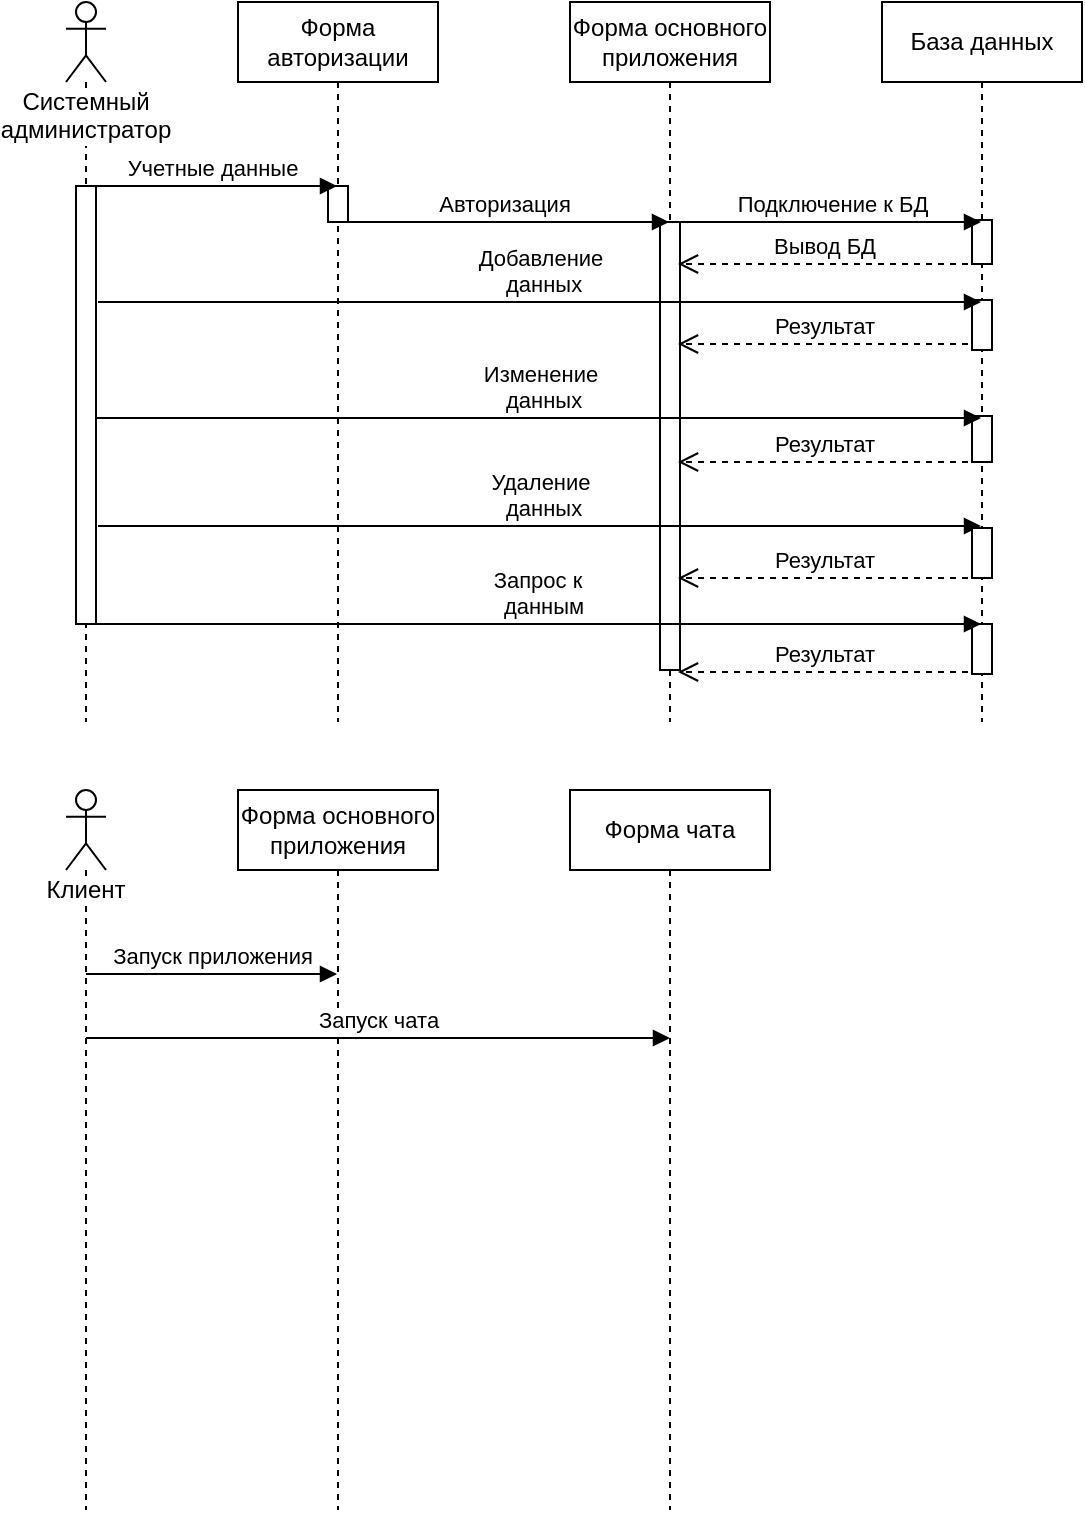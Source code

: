 <mxfile version="13.1.13" type="github">
  <diagram id="RC0_b64wAdmyMu5P7v91" name="Page-1">
    <mxGraphModel dx="1201" dy="550" grid="0" gridSize="10" guides="1" tooltips="1" connect="1" arrows="1" fold="1" page="0" pageScale="1" pageWidth="1100" pageHeight="850" math="0" shadow="0">
      <root>
        <mxCell id="0" />
        <mxCell id="1" parent="0" />
        <mxCell id="YUMvQYo-Xk3cnNHwb1zE-1" value="Системный администратор" style="shape=umlLifeline;participant=umlActor;perimeter=lifelinePerimeter;whiteSpace=wrap;html=1;container=1;collapsible=0;recursiveResize=0;verticalAlign=top;spacingTop=36;labelBackgroundColor=#ffffff;outlineConnect=0;" vertex="1" parent="1">
          <mxGeometry x="-156" y="124" width="20" height="360" as="geometry" />
        </mxCell>
        <mxCell id="YUMvQYo-Xk3cnNHwb1zE-30" value="" style="html=1;points=[];perimeter=orthogonalPerimeter;" vertex="1" parent="YUMvQYo-Xk3cnNHwb1zE-1">
          <mxGeometry x="5" y="92" width="10" height="219" as="geometry" />
        </mxCell>
        <mxCell id="YUMvQYo-Xk3cnNHwb1zE-2" value="Форма авторизации" style="shape=umlLifeline;perimeter=lifelinePerimeter;whiteSpace=wrap;html=1;container=1;collapsible=0;recursiveResize=0;outlineConnect=0;" vertex="1" parent="1">
          <mxGeometry x="-70" y="124" width="100" height="360" as="geometry" />
        </mxCell>
        <mxCell id="YUMvQYo-Xk3cnNHwb1zE-29" value="" style="html=1;points=[];perimeter=orthogonalPerimeter;" vertex="1" parent="YUMvQYo-Xk3cnNHwb1zE-2">
          <mxGeometry x="45" y="92" width="10" height="18" as="geometry" />
        </mxCell>
        <mxCell id="YUMvQYo-Xk3cnNHwb1zE-3" value="База данных" style="shape=umlLifeline;perimeter=lifelinePerimeter;whiteSpace=wrap;html=1;container=1;collapsible=0;recursiveResize=0;outlineConnect=0;" vertex="1" parent="1">
          <mxGeometry x="252" y="124" width="100" height="360" as="geometry" />
        </mxCell>
        <mxCell id="YUMvQYo-Xk3cnNHwb1zE-23" value="" style="html=1;points=[];perimeter=orthogonalPerimeter;" vertex="1" parent="YUMvQYo-Xk3cnNHwb1zE-3">
          <mxGeometry x="45" y="149" width="10" height="25" as="geometry" />
        </mxCell>
        <mxCell id="YUMvQYo-Xk3cnNHwb1zE-24" value="" style="html=1;points=[];perimeter=orthogonalPerimeter;" vertex="1" parent="YUMvQYo-Xk3cnNHwb1zE-3">
          <mxGeometry x="45" y="207" width="10" height="23" as="geometry" />
        </mxCell>
        <mxCell id="YUMvQYo-Xk3cnNHwb1zE-27" value="" style="html=1;points=[];perimeter=orthogonalPerimeter;" vertex="1" parent="YUMvQYo-Xk3cnNHwb1zE-3">
          <mxGeometry x="45" y="311" width="10" height="25" as="geometry" />
        </mxCell>
        <mxCell id="YUMvQYo-Xk3cnNHwb1zE-35" value="" style="html=1;points=[];perimeter=orthogonalPerimeter;" vertex="1" parent="YUMvQYo-Xk3cnNHwb1zE-3">
          <mxGeometry x="45" y="109" width="10" height="22" as="geometry" />
        </mxCell>
        <mxCell id="YUMvQYo-Xk3cnNHwb1zE-5" value="Форма основного приложения" style="shape=umlLifeline;perimeter=lifelinePerimeter;whiteSpace=wrap;html=1;container=1;collapsible=0;recursiveResize=0;outlineConnect=0;" vertex="1" parent="1">
          <mxGeometry x="96" y="124" width="100" height="360" as="geometry" />
        </mxCell>
        <mxCell id="YUMvQYo-Xk3cnNHwb1zE-28" value="" style="html=1;points=[];perimeter=orthogonalPerimeter;" vertex="1" parent="YUMvQYo-Xk3cnNHwb1zE-5">
          <mxGeometry x="45" y="110" width="10" height="224" as="geometry" />
        </mxCell>
        <mxCell id="YUMvQYo-Xk3cnNHwb1zE-36" value="Подключение к БД" style="html=1;verticalAlign=bottom;endArrow=block;" edge="1" parent="YUMvQYo-Xk3cnNHwb1zE-5" target="YUMvQYo-Xk3cnNHwb1zE-3">
          <mxGeometry width="80" relative="1" as="geometry">
            <mxPoint x="55" y="110" as="sourcePoint" />
            <mxPoint x="135" y="110" as="targetPoint" />
          </mxGeometry>
        </mxCell>
        <mxCell id="YUMvQYo-Xk3cnNHwb1zE-4" value="Учетные данные" style="html=1;verticalAlign=bottom;endArrow=block;" edge="1" parent="1" source="YUMvQYo-Xk3cnNHwb1zE-1" target="YUMvQYo-Xk3cnNHwb1zE-2">
          <mxGeometry width="80" relative="1" as="geometry">
            <mxPoint x="-144" y="214" as="sourcePoint" />
            <mxPoint x="-7" y="215" as="targetPoint" />
            <Array as="points">
              <mxPoint x="-84" y="216" />
            </Array>
          </mxGeometry>
        </mxCell>
        <mxCell id="YUMvQYo-Xk3cnNHwb1zE-11" value="Авторизация" style="html=1;verticalAlign=bottom;endArrow=block;" edge="1" parent="1" source="YUMvQYo-Xk3cnNHwb1zE-2" target="YUMvQYo-Xk3cnNHwb1zE-5">
          <mxGeometry width="80" relative="1" as="geometry">
            <mxPoint x="-21" y="241" as="sourcePoint" />
            <mxPoint x="59" y="241" as="targetPoint" />
            <Array as="points">
              <mxPoint x="60" y="234" />
            </Array>
          </mxGeometry>
        </mxCell>
        <mxCell id="YUMvQYo-Xk3cnNHwb1zE-14" value="Добавление&lt;br&gt;&amp;nbsp;данных" style="html=1;verticalAlign=bottom;endArrow=block;exitX=1.1;exitY=0.265;exitDx=0;exitDy=0;exitPerimeter=0;" edge="1" parent="1" source="YUMvQYo-Xk3cnNHwb1zE-30" target="YUMvQYo-Xk3cnNHwb1zE-3">
          <mxGeometry width="80" relative="1" as="geometry">
            <mxPoint x="-129" y="274" as="sourcePoint" />
            <mxPoint x="226" y="265" as="targetPoint" />
            <Array as="points">
              <mxPoint x="223" y="274" />
            </Array>
          </mxGeometry>
        </mxCell>
        <mxCell id="YUMvQYo-Xk3cnNHwb1zE-15" value="Изменение&lt;br&gt;&amp;nbsp;данных" style="html=1;verticalAlign=bottom;endArrow=block;" edge="1" parent="1" target="YUMvQYo-Xk3cnNHwb1zE-3">
          <mxGeometry width="80" relative="1" as="geometry">
            <mxPoint x="-141" y="332" as="sourcePoint" />
            <mxPoint x="306" y="329" as="targetPoint" />
            <Array as="points">
              <mxPoint x="279" y="332" />
            </Array>
          </mxGeometry>
        </mxCell>
        <mxCell id="YUMvQYo-Xk3cnNHwb1zE-17" value="Удаление&lt;br&gt;&amp;nbsp;данных" style="html=1;verticalAlign=bottom;endArrow=block;" edge="1" parent="1" target="YUMvQYo-Xk3cnNHwb1zE-3">
          <mxGeometry width="80" relative="1" as="geometry">
            <mxPoint x="-140" y="386" as="sourcePoint" />
            <mxPoint x="305.5" y="375" as="targetPoint" />
            <Array as="points">
              <mxPoint x="209" y="386" />
            </Array>
          </mxGeometry>
        </mxCell>
        <mxCell id="YUMvQYo-Xk3cnNHwb1zE-18" value="Запрос к&amp;nbsp;&lt;br&gt;&amp;nbsp;данным" style="html=1;verticalAlign=bottom;endArrow=block;" edge="1" parent="1" target="YUMvQYo-Xk3cnNHwb1zE-3">
          <mxGeometry width="80" relative="1" as="geometry">
            <mxPoint x="-141" y="435" as="sourcePoint" />
            <mxPoint x="302.5" y="430" as="targetPoint" />
            <Array as="points">
              <mxPoint x="236" y="435" />
            </Array>
          </mxGeometry>
        </mxCell>
        <mxCell id="YUMvQYo-Xk3cnNHwb1zE-19" value="Результат" style="html=1;verticalAlign=bottom;endArrow=open;dashed=1;endSize=8;" edge="1" parent="1">
          <mxGeometry relative="1" as="geometry">
            <mxPoint x="295" y="295" as="sourcePoint" />
            <mxPoint x="150" y="295" as="targetPoint" />
            <Array as="points" />
          </mxGeometry>
        </mxCell>
        <mxCell id="YUMvQYo-Xk3cnNHwb1zE-25" value="" style="html=1;points=[];perimeter=orthogonalPerimeter;" vertex="1" parent="1">
          <mxGeometry x="297" y="387" width="10" height="25" as="geometry" />
        </mxCell>
        <mxCell id="YUMvQYo-Xk3cnNHwb1zE-31" value="Результат" style="html=1;verticalAlign=bottom;endArrow=open;dashed=1;endSize=8;" edge="1" parent="1">
          <mxGeometry relative="1" as="geometry">
            <mxPoint x="295" y="354" as="sourcePoint" />
            <mxPoint x="150" y="354" as="targetPoint" />
            <Array as="points" />
          </mxGeometry>
        </mxCell>
        <mxCell id="YUMvQYo-Xk3cnNHwb1zE-32" value="Результат" style="html=1;verticalAlign=bottom;endArrow=open;dashed=1;endSize=8;" edge="1" parent="1">
          <mxGeometry relative="1" as="geometry">
            <mxPoint x="295" y="412" as="sourcePoint" />
            <mxPoint x="150" y="412" as="targetPoint" />
            <Array as="points" />
          </mxGeometry>
        </mxCell>
        <mxCell id="YUMvQYo-Xk3cnNHwb1zE-33" value="Результат" style="html=1;verticalAlign=bottom;endArrow=open;dashed=1;endSize=8;" edge="1" parent="1">
          <mxGeometry relative="1" as="geometry">
            <mxPoint x="295" y="459" as="sourcePoint" />
            <mxPoint x="150" y="459" as="targetPoint" />
            <Array as="points" />
          </mxGeometry>
        </mxCell>
        <mxCell id="YUMvQYo-Xk3cnNHwb1zE-38" value="Вывод БД" style="html=1;verticalAlign=bottom;endArrow=open;dashed=1;endSize=8;" edge="1" parent="1">
          <mxGeometry relative="1" as="geometry">
            <mxPoint x="295" y="255" as="sourcePoint" />
            <mxPoint x="150" y="255" as="targetPoint" />
            <Array as="points" />
          </mxGeometry>
        </mxCell>
        <mxCell id="YUMvQYo-Xk3cnNHwb1zE-39" value="Клиент" style="shape=umlLifeline;participant=umlActor;perimeter=lifelinePerimeter;whiteSpace=wrap;html=1;container=1;collapsible=0;recursiveResize=0;verticalAlign=top;spacingTop=36;labelBackgroundColor=#ffffff;outlineConnect=0;" vertex="1" parent="1">
          <mxGeometry x="-156" y="518" width="20" height="360" as="geometry" />
        </mxCell>
        <mxCell id="YUMvQYo-Xk3cnNHwb1zE-41" value="Форма основного приложения" style="shape=umlLifeline;perimeter=lifelinePerimeter;whiteSpace=wrap;html=1;container=1;collapsible=0;recursiveResize=0;outlineConnect=0;" vertex="1" parent="1">
          <mxGeometry x="-70" y="518" width="100" height="360" as="geometry" />
        </mxCell>
        <mxCell id="YUMvQYo-Xk3cnNHwb1zE-48" value="Форма чата" style="shape=umlLifeline;perimeter=lifelinePerimeter;whiteSpace=wrap;html=1;container=1;collapsible=0;recursiveResize=0;outlineConnect=0;" vertex="1" parent="1">
          <mxGeometry x="96" y="518" width="100" height="360" as="geometry" />
        </mxCell>
        <mxCell id="YUMvQYo-Xk3cnNHwb1zE-51" value="Запуск приложения" style="html=1;verticalAlign=bottom;endArrow=block;" edge="1" source="YUMvQYo-Xk3cnNHwb1zE-39" target="YUMvQYo-Xk3cnNHwb1zE-41" parent="1">
          <mxGeometry width="80" relative="1" as="geometry">
            <mxPoint x="-144" y="608" as="sourcePoint" />
            <mxPoint x="-7" y="609" as="targetPoint" />
            <Array as="points">
              <mxPoint x="-84" y="610" />
            </Array>
          </mxGeometry>
        </mxCell>
        <mxCell id="YUMvQYo-Xk3cnNHwb1zE-52" value="Запуск чата" style="html=1;verticalAlign=bottom;endArrow=block;" edge="1" parent="1">
          <mxGeometry width="80" relative="1" as="geometry">
            <mxPoint x="-146" y="642" as="sourcePoint" />
            <mxPoint x="146" y="642" as="targetPoint" />
            <Array as="points">
              <mxPoint x="60" y="642" />
            </Array>
          </mxGeometry>
        </mxCell>
      </root>
    </mxGraphModel>
  </diagram>
</mxfile>
